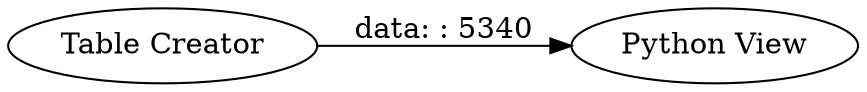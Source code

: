 digraph {
	"-7652899654614100126_2" [label="Table Creator"]
	"-7652899654614100126_1" [label="Python View"]
	"-7652899654614100126_2" -> "-7652899654614100126_1" [label="data: : 5340"]
	rankdir=LR
}
